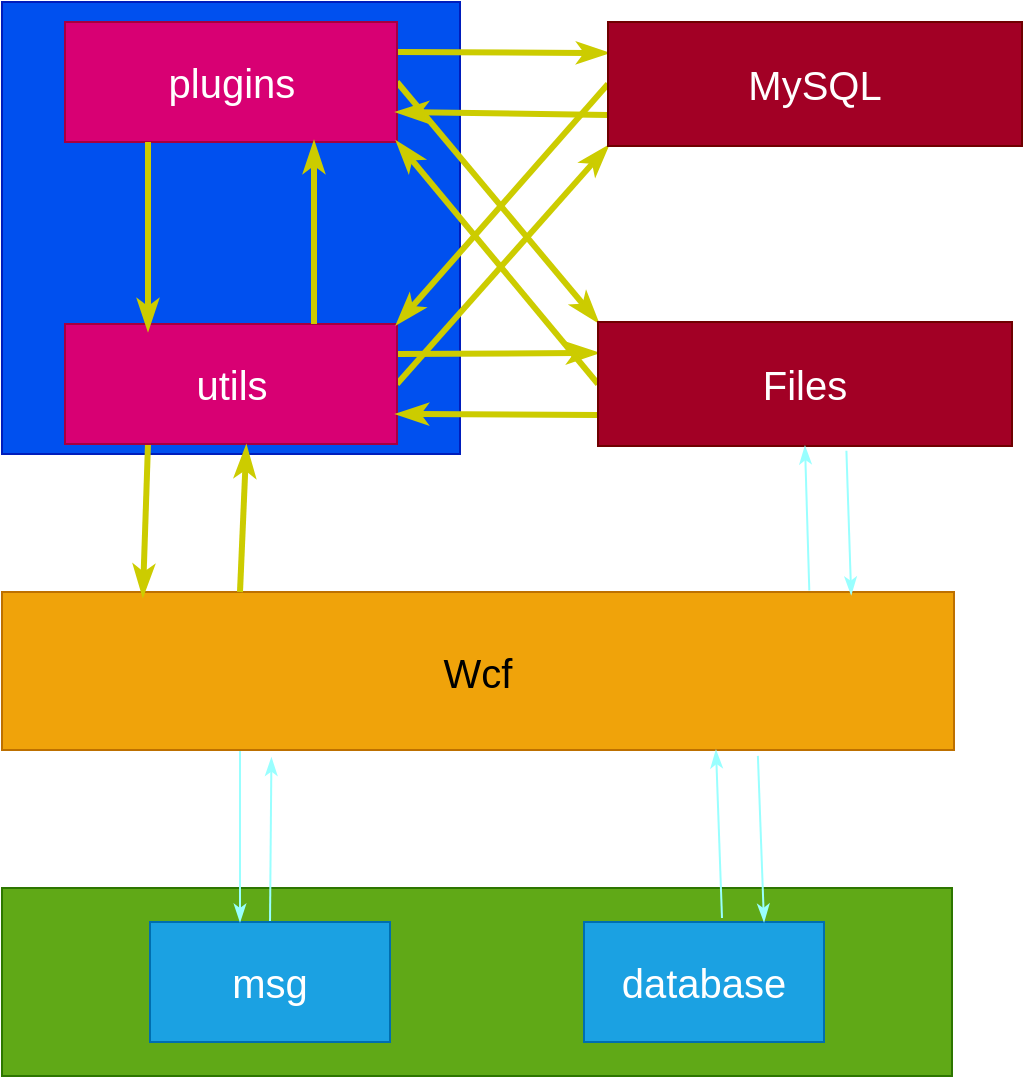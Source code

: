 <mxfile>
    <diagram id="i5zitMmUQui27b4cWc97" name="Page-1">
        <mxGraphModel dx="684" dy="659" grid="0" gridSize="10" guides="1" tooltips="1" connect="1" arrows="1" fold="1" page="1" pageScale="1" pageWidth="850" pageHeight="1100" background="#ffffff" math="0" shadow="0">
            <root>
                <mxCell id="0"/>
                <mxCell id="1" parent="0"/>
                <mxCell id="2" value="" style="whiteSpace=wrap;html=1;fillColor=#60a917;fontColor=#ffffff;strokeColor=#2D7600;" parent="1" vertex="1">
                    <mxGeometry x="111" y="547" width="475" height="94" as="geometry"/>
                </mxCell>
                <mxCell id="12" style="edgeStyle=none;html=1;exitX=0.5;exitY=0;exitDx=0;exitDy=0;entryX=0.283;entryY=1.048;entryDx=0;entryDy=0;entryPerimeter=0;fontSize=20;endArrow=classicThin;endFill=1;strokeColor=#99FFFF;" parent="1" source="3" target="5" edge="1">
                    <mxGeometry relative="1" as="geometry"/>
                </mxCell>
                <mxCell id="3" value="msg" style="whiteSpace=wrap;html=1;fillColor=#1ba1e2;fontColor=#ffffff;strokeColor=#006EAF;fontSize=20;" parent="1" vertex="1">
                    <mxGeometry x="185" y="564" width="120" height="60" as="geometry"/>
                </mxCell>
                <mxCell id="4" value="database" style="whiteSpace=wrap;html=1;fillColor=#1ba1e2;fontColor=#ffffff;strokeColor=#006EAF;fontSize=20;" parent="1" vertex="1">
                    <mxGeometry x="402" y="564" width="120" height="60" as="geometry"/>
                </mxCell>
                <mxCell id="13" style="edgeStyle=none;html=1;exitX=0.25;exitY=1;exitDx=0;exitDy=0;strokeColor=#99FFFF;fontSize=20;endArrow=classicThin;endFill=1;" parent="1" source="5" edge="1">
                    <mxGeometry relative="1" as="geometry">
                        <mxPoint x="230" y="564" as="targetPoint"/>
                    </mxGeometry>
                </mxCell>
                <mxCell id="5" value="Wcf" style="whiteSpace=wrap;html=1;fontSize=20;fillColor=#f0a30a;fontColor=#000000;strokeColor=#BD7000;" parent="1" vertex="1">
                    <mxGeometry x="111" y="399" width="476" height="79" as="geometry"/>
                </mxCell>
                <mxCell id="6" value="" style="whiteSpace=wrap;html=1;fontSize=20;fillColor=#0050ef;fontColor=#ffffff;strokeColor=#001DBC;" parent="1" vertex="1">
                    <mxGeometry x="111" y="104" width="229" height="226" as="geometry"/>
                </mxCell>
                <mxCell id="21" style="edgeStyle=none;html=1;exitX=0.25;exitY=1;exitDx=0;exitDy=0;entryX=0.148;entryY=0.024;entryDx=0;entryDy=0;entryPerimeter=0;strokeColor=#CCCC00;strokeWidth=3;fontSize=20;endArrow=classicThin;endFill=1;" parent="1" source="7" target="5" edge="1">
                    <mxGeometry relative="1" as="geometry"/>
                </mxCell>
                <mxCell id="26" style="edgeStyle=none;html=1;exitX=1;exitY=0.25;exitDx=0;exitDy=0;entryX=0;entryY=0.25;entryDx=0;entryDy=0;strokeColor=#CCCC00;strokeWidth=3;fontSize=20;endArrow=classicThin;endFill=1;" parent="1" source="7" target="11" edge="1">
                    <mxGeometry relative="1" as="geometry"/>
                </mxCell>
                <mxCell id="31" style="edgeStyle=none;html=1;exitX=1;exitY=0.5;exitDx=0;exitDy=0;entryX=0;entryY=1;entryDx=0;entryDy=0;strokeColor=#CCCC00;strokeWidth=3;fontSize=20;endArrow=classicThin;endFill=1;" parent="1" source="7" target="9" edge="1">
                    <mxGeometry relative="1" as="geometry"/>
                </mxCell>
                <mxCell id="7" value="utils" style="whiteSpace=wrap;html=1;fontSize=20;fillColor=#d80073;fontColor=#ffffff;strokeColor=#A50040;" parent="1" vertex="1">
                    <mxGeometry x="142.5" y="265" width="166" height="60" as="geometry"/>
                </mxCell>
                <mxCell id="23" style="edgeStyle=none;html=1;exitX=1;exitY=0.25;exitDx=0;exitDy=0;entryX=0;entryY=0.25;entryDx=0;entryDy=0;strokeColor=#CCCC00;strokeWidth=3;fontSize=20;endArrow=classicThin;endFill=1;" parent="1" source="8" target="9" edge="1">
                    <mxGeometry relative="1" as="geometry"/>
                </mxCell>
                <mxCell id="29" style="edgeStyle=none;html=1;exitX=1;exitY=0.5;exitDx=0;exitDy=0;entryX=0;entryY=0;entryDx=0;entryDy=0;strokeColor=#CCCC00;strokeWidth=3;fontSize=20;endArrow=classicThin;endFill=1;" parent="1" source="8" target="11" edge="1">
                    <mxGeometry relative="1" as="geometry"/>
                </mxCell>
                <mxCell id="8" value="plugins" style="whiteSpace=wrap;html=1;fontSize=20;fillColor=#d80073;fontColor=#ffffff;strokeColor=#A50040;" parent="1" vertex="1">
                    <mxGeometry x="142.5" y="114" width="166" height="60" as="geometry"/>
                </mxCell>
                <mxCell id="24" style="edgeStyle=none;html=1;exitX=0;exitY=0.75;exitDx=0;exitDy=0;entryX=1;entryY=0.75;entryDx=0;entryDy=0;strokeColor=#CCCC00;strokeWidth=3;fontSize=20;endArrow=classicThin;endFill=1;" parent="1" source="9" target="8" edge="1">
                    <mxGeometry relative="1" as="geometry"/>
                </mxCell>
                <mxCell id="32" style="edgeStyle=none;html=1;exitX=0;exitY=0.5;exitDx=0;exitDy=0;entryX=1;entryY=0;entryDx=0;entryDy=0;strokeColor=#CCCC00;strokeWidth=3;fontSize=20;endArrow=classicThin;endFill=1;" parent="1" source="9" target="7" edge="1">
                    <mxGeometry relative="1" as="geometry"/>
                </mxCell>
                <mxCell id="9" value="MySQL" style="whiteSpace=wrap;html=1;fontSize=20;fillColor=#a20025;fontColor=#ffffff;strokeColor=#6F0000;" parent="1" vertex="1">
                    <mxGeometry x="414" y="114" width="207" height="62" as="geometry"/>
                </mxCell>
                <mxCell id="28" style="edgeStyle=none;html=1;exitX=0;exitY=0.75;exitDx=0;exitDy=0;entryX=1;entryY=0.75;entryDx=0;entryDy=0;strokeColor=#CCCC00;strokeWidth=3;fontSize=20;endArrow=classicThin;endFill=1;" parent="1" source="11" target="7" edge="1">
                    <mxGeometry relative="1" as="geometry"/>
                </mxCell>
                <mxCell id="30" style="edgeStyle=none;html=1;exitX=0;exitY=0.5;exitDx=0;exitDy=0;entryX=1;entryY=1;entryDx=0;entryDy=0;strokeColor=#CCCC00;strokeWidth=3;fontSize=20;endArrow=classicThin;endFill=1;" parent="1" source="11" target="8" edge="1">
                    <mxGeometry relative="1" as="geometry"/>
                </mxCell>
                <mxCell id="11" value="Files" style="whiteSpace=wrap;html=1;fontSize=20;fillColor=#a20025;fontColor=#ffffff;strokeColor=#6F0000;" parent="1" vertex="1">
                    <mxGeometry x="409" y="264" width="207" height="62" as="geometry"/>
                </mxCell>
                <mxCell id="15" style="edgeStyle=none;html=1;entryX=0.75;entryY=1;entryDx=0;entryDy=0;fontSize=20;endArrow=classicThin;endFill=1;strokeColor=#99FFFF;" parent="1" target="5" edge="1">
                    <mxGeometry relative="1" as="geometry">
                        <mxPoint x="471" y="562" as="sourcePoint"/>
                        <mxPoint x="265.708" y="501.792" as="targetPoint"/>
                    </mxGeometry>
                </mxCell>
                <mxCell id="16" style="edgeStyle=none;html=1;exitX=0.794;exitY=1.037;exitDx=0;exitDy=0;strokeColor=#99FFFF;fontSize=20;endArrow=classicThin;endFill=1;entryX=0.75;entryY=0;entryDx=0;entryDy=0;exitPerimeter=0;" parent="1" source="5" target="4" edge="1">
                    <mxGeometry relative="1" as="geometry">
                        <mxPoint x="240" y="488" as="sourcePoint"/>
                        <mxPoint x="240" y="574" as="targetPoint"/>
                    </mxGeometry>
                </mxCell>
                <mxCell id="17" style="edgeStyle=none;html=1;exitX=0.25;exitY=0;exitDx=0;exitDy=0;entryX=0.546;entryY=1.02;entryDx=0;entryDy=0;strokeColor=#CCCC00;fontSize=20;endArrow=classicThin;endFill=1;strokeWidth=3;entryPerimeter=0;" parent="1" source="5" target="7" edge="1">
                    <mxGeometry relative="1" as="geometry"/>
                </mxCell>
                <mxCell id="20" style="edgeStyle=none;html=1;exitX=0.75;exitY=0;exitDx=0;exitDy=0;entryX=0.75;entryY=1;entryDx=0;entryDy=0;strokeColor=#CCCC00;fontSize=20;endArrow=classicThin;endFill=1;strokeWidth=3;" parent="1" source="7" target="8" edge="1">
                    <mxGeometry relative="1" as="geometry">
                        <mxPoint x="240.0" y="409" as="sourcePoint"/>
                        <mxPoint x="243.136" y="336.2" as="targetPoint"/>
                    </mxGeometry>
                </mxCell>
                <mxCell id="22" style="edgeStyle=none;html=1;exitX=0.25;exitY=1;exitDx=0;exitDy=0;strokeColor=#CCCC00;strokeWidth=3;fontSize=20;endArrow=classicThin;endFill=1;" parent="1" source="8" edge="1">
                    <mxGeometry relative="1" as="geometry">
                        <mxPoint x="194" y="335" as="sourcePoint"/>
                        <mxPoint x="184" y="268" as="targetPoint"/>
                    </mxGeometry>
                </mxCell>
                <mxCell id="35" style="edgeStyle=none;html=1;entryX=0.5;entryY=1;entryDx=0;entryDy=0;fontSize=20;endArrow=classicThin;endFill=1;strokeColor=#99FFFF;exitX=0.848;exitY=-0.01;exitDx=0;exitDy=0;exitPerimeter=0;" parent="1" source="5" target="11" edge="1">
                    <mxGeometry relative="1" as="geometry">
                        <mxPoint x="524" y="394" as="sourcePoint"/>
                        <mxPoint x="478" y="488" as="targetPoint"/>
                    </mxGeometry>
                </mxCell>
                <mxCell id="36" style="edgeStyle=none;html=1;exitX=0.6;exitY=1.039;exitDx=0;exitDy=0;strokeColor=#99FFFF;fontSize=20;endArrow=classicThin;endFill=1;entryX=0.892;entryY=0.018;entryDx=0;entryDy=0;exitPerimeter=0;entryPerimeter=0;" parent="1" source="11" target="5" edge="1">
                    <mxGeometry relative="1" as="geometry">
                        <mxPoint x="498.944" y="490.923" as="sourcePoint"/>
                        <mxPoint x="502" y="574" as="targetPoint"/>
                    </mxGeometry>
                </mxCell>
            </root>
        </mxGraphModel>
    </diagram>
</mxfile>